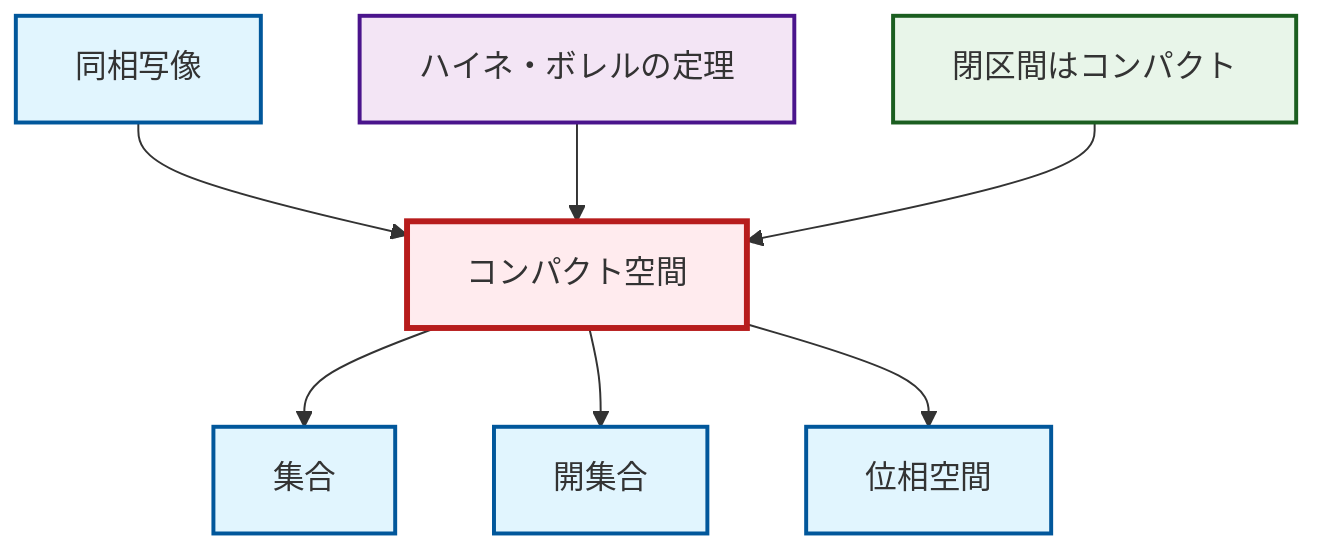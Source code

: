 graph TD
    classDef definition fill:#e1f5fe,stroke:#01579b,stroke-width:2px
    classDef theorem fill:#f3e5f5,stroke:#4a148c,stroke-width:2px
    classDef axiom fill:#fff3e0,stroke:#e65100,stroke-width:2px
    classDef example fill:#e8f5e9,stroke:#1b5e20,stroke-width:2px
    classDef current fill:#ffebee,stroke:#b71c1c,stroke-width:3px
    def-open-set["開集合"]:::definition
    def-topological-space["位相空間"]:::definition
    def-compact["コンパクト空間"]:::definition
    def-set["集合"]:::definition
    ex-closed-interval-compact["閉区間はコンパクト"]:::example
    def-homeomorphism["同相写像"]:::definition
    thm-heine-borel["ハイネ・ボレルの定理"]:::theorem
    def-homeomorphism --> def-compact
    thm-heine-borel --> def-compact
    ex-closed-interval-compact --> def-compact
    def-compact --> def-set
    def-compact --> def-open-set
    def-compact --> def-topological-space
    class def-compact current
